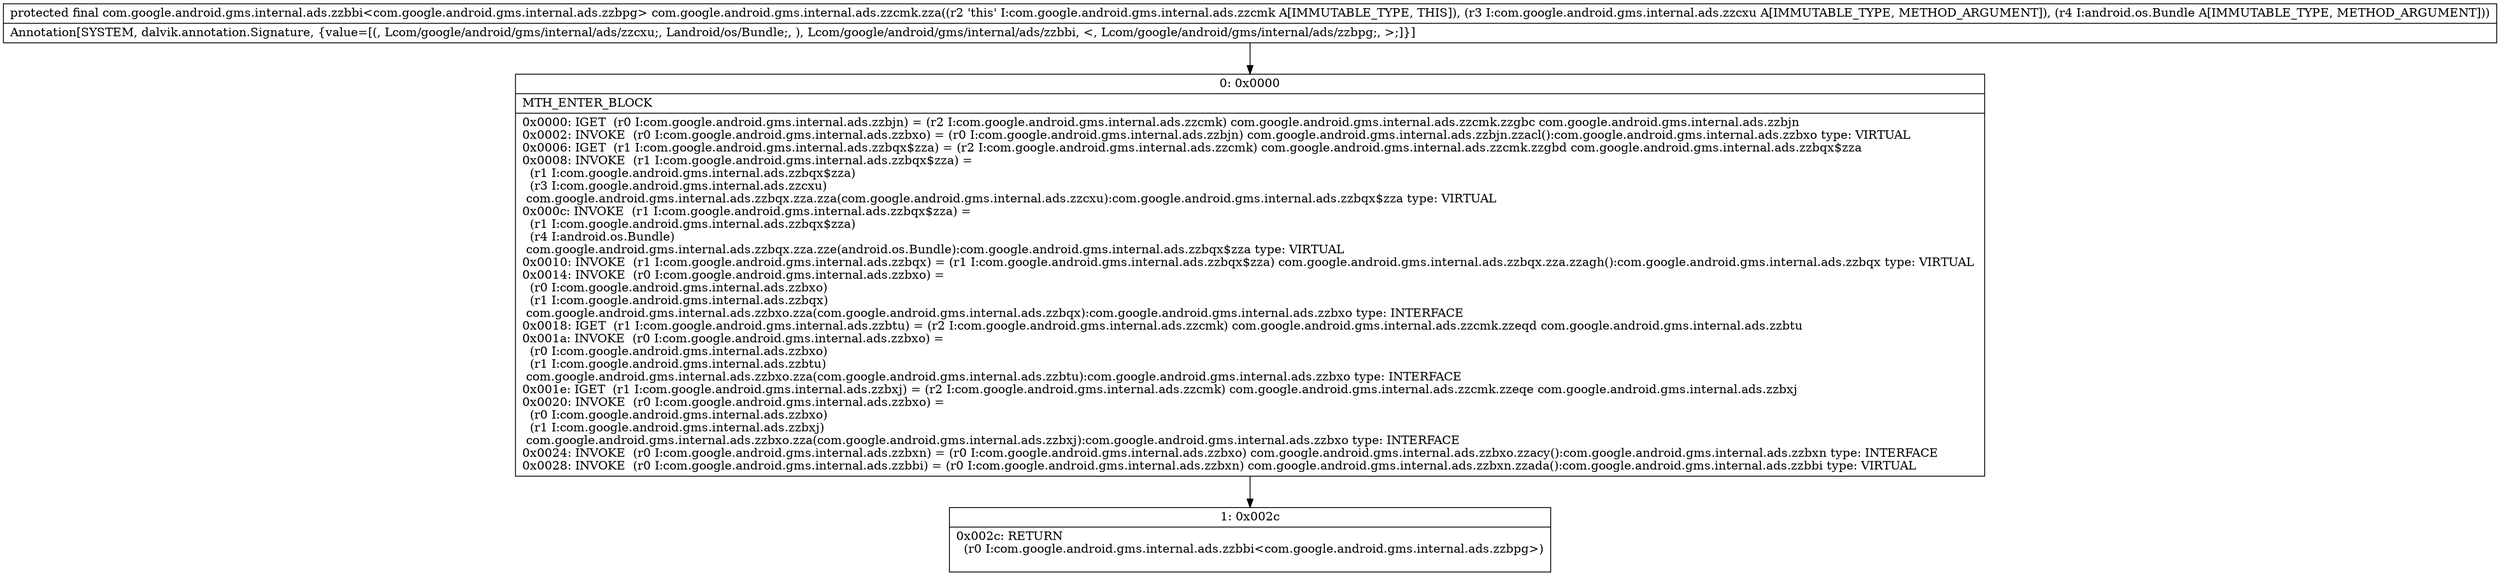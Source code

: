 digraph "CFG forcom.google.android.gms.internal.ads.zzcmk.zza(Lcom\/google\/android\/gms\/internal\/ads\/zzcxu;Landroid\/os\/Bundle;)Lcom\/google\/android\/gms\/internal\/ads\/zzbbi;" {
Node_0 [shape=record,label="{0\:\ 0x0000|MTH_ENTER_BLOCK\l|0x0000: IGET  (r0 I:com.google.android.gms.internal.ads.zzbjn) = (r2 I:com.google.android.gms.internal.ads.zzcmk) com.google.android.gms.internal.ads.zzcmk.zzgbc com.google.android.gms.internal.ads.zzbjn \l0x0002: INVOKE  (r0 I:com.google.android.gms.internal.ads.zzbxo) = (r0 I:com.google.android.gms.internal.ads.zzbjn) com.google.android.gms.internal.ads.zzbjn.zzacl():com.google.android.gms.internal.ads.zzbxo type: VIRTUAL \l0x0006: IGET  (r1 I:com.google.android.gms.internal.ads.zzbqx$zza) = (r2 I:com.google.android.gms.internal.ads.zzcmk) com.google.android.gms.internal.ads.zzcmk.zzgbd com.google.android.gms.internal.ads.zzbqx$zza \l0x0008: INVOKE  (r1 I:com.google.android.gms.internal.ads.zzbqx$zza) = \l  (r1 I:com.google.android.gms.internal.ads.zzbqx$zza)\l  (r3 I:com.google.android.gms.internal.ads.zzcxu)\l com.google.android.gms.internal.ads.zzbqx.zza.zza(com.google.android.gms.internal.ads.zzcxu):com.google.android.gms.internal.ads.zzbqx$zza type: VIRTUAL \l0x000c: INVOKE  (r1 I:com.google.android.gms.internal.ads.zzbqx$zza) = \l  (r1 I:com.google.android.gms.internal.ads.zzbqx$zza)\l  (r4 I:android.os.Bundle)\l com.google.android.gms.internal.ads.zzbqx.zza.zze(android.os.Bundle):com.google.android.gms.internal.ads.zzbqx$zza type: VIRTUAL \l0x0010: INVOKE  (r1 I:com.google.android.gms.internal.ads.zzbqx) = (r1 I:com.google.android.gms.internal.ads.zzbqx$zza) com.google.android.gms.internal.ads.zzbqx.zza.zzagh():com.google.android.gms.internal.ads.zzbqx type: VIRTUAL \l0x0014: INVOKE  (r0 I:com.google.android.gms.internal.ads.zzbxo) = \l  (r0 I:com.google.android.gms.internal.ads.zzbxo)\l  (r1 I:com.google.android.gms.internal.ads.zzbqx)\l com.google.android.gms.internal.ads.zzbxo.zza(com.google.android.gms.internal.ads.zzbqx):com.google.android.gms.internal.ads.zzbxo type: INTERFACE \l0x0018: IGET  (r1 I:com.google.android.gms.internal.ads.zzbtu) = (r2 I:com.google.android.gms.internal.ads.zzcmk) com.google.android.gms.internal.ads.zzcmk.zzeqd com.google.android.gms.internal.ads.zzbtu \l0x001a: INVOKE  (r0 I:com.google.android.gms.internal.ads.zzbxo) = \l  (r0 I:com.google.android.gms.internal.ads.zzbxo)\l  (r1 I:com.google.android.gms.internal.ads.zzbtu)\l com.google.android.gms.internal.ads.zzbxo.zza(com.google.android.gms.internal.ads.zzbtu):com.google.android.gms.internal.ads.zzbxo type: INTERFACE \l0x001e: IGET  (r1 I:com.google.android.gms.internal.ads.zzbxj) = (r2 I:com.google.android.gms.internal.ads.zzcmk) com.google.android.gms.internal.ads.zzcmk.zzeqe com.google.android.gms.internal.ads.zzbxj \l0x0020: INVOKE  (r0 I:com.google.android.gms.internal.ads.zzbxo) = \l  (r0 I:com.google.android.gms.internal.ads.zzbxo)\l  (r1 I:com.google.android.gms.internal.ads.zzbxj)\l com.google.android.gms.internal.ads.zzbxo.zza(com.google.android.gms.internal.ads.zzbxj):com.google.android.gms.internal.ads.zzbxo type: INTERFACE \l0x0024: INVOKE  (r0 I:com.google.android.gms.internal.ads.zzbxn) = (r0 I:com.google.android.gms.internal.ads.zzbxo) com.google.android.gms.internal.ads.zzbxo.zzacy():com.google.android.gms.internal.ads.zzbxn type: INTERFACE \l0x0028: INVOKE  (r0 I:com.google.android.gms.internal.ads.zzbbi) = (r0 I:com.google.android.gms.internal.ads.zzbxn) com.google.android.gms.internal.ads.zzbxn.zzada():com.google.android.gms.internal.ads.zzbbi type: VIRTUAL \l}"];
Node_1 [shape=record,label="{1\:\ 0x002c|0x002c: RETURN  \l  (r0 I:com.google.android.gms.internal.ads.zzbbi\<com.google.android.gms.internal.ads.zzbpg\>)\l \l}"];
MethodNode[shape=record,label="{protected final com.google.android.gms.internal.ads.zzbbi\<com.google.android.gms.internal.ads.zzbpg\> com.google.android.gms.internal.ads.zzcmk.zza((r2 'this' I:com.google.android.gms.internal.ads.zzcmk A[IMMUTABLE_TYPE, THIS]), (r3 I:com.google.android.gms.internal.ads.zzcxu A[IMMUTABLE_TYPE, METHOD_ARGUMENT]), (r4 I:android.os.Bundle A[IMMUTABLE_TYPE, METHOD_ARGUMENT]))  | Annotation[SYSTEM, dalvik.annotation.Signature, \{value=[(, Lcom\/google\/android\/gms\/internal\/ads\/zzcxu;, Landroid\/os\/Bundle;, ), Lcom\/google\/android\/gms\/internal\/ads\/zzbbi, \<, Lcom\/google\/android\/gms\/internal\/ads\/zzbpg;, \>;]\}]\l}"];
MethodNode -> Node_0;
Node_0 -> Node_1;
}

